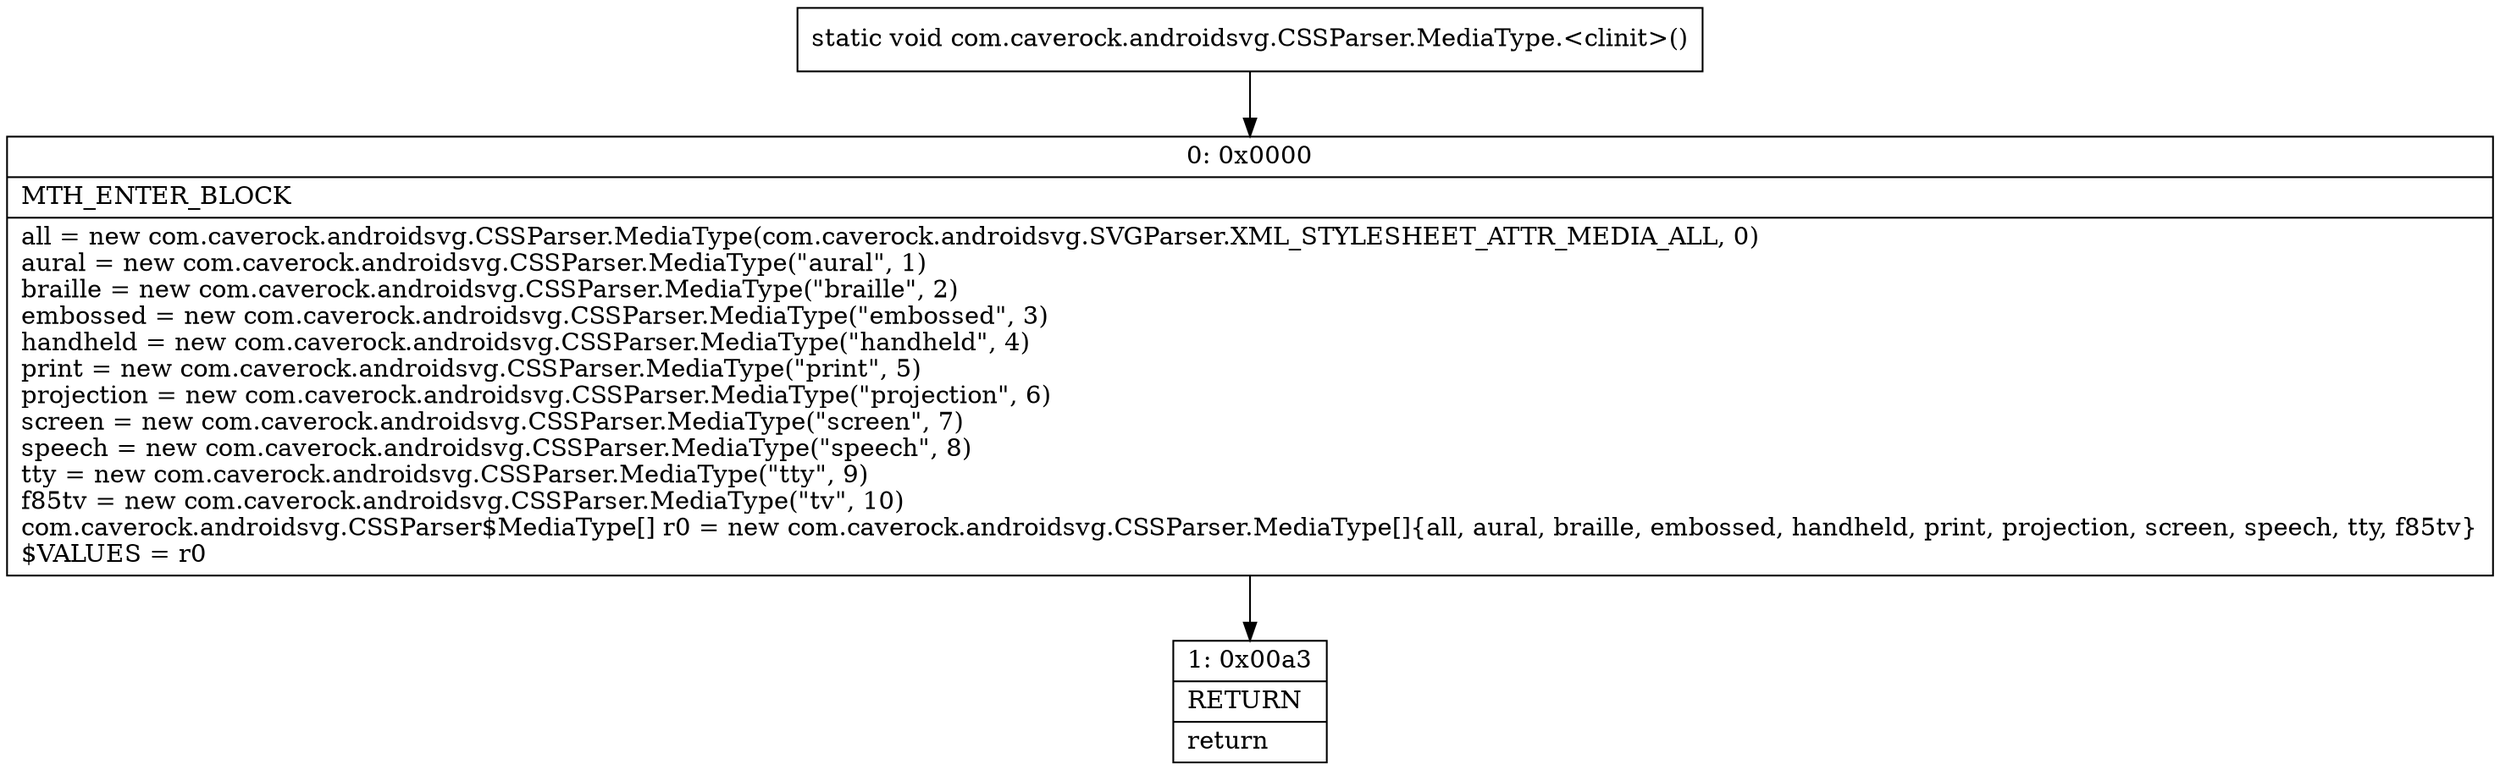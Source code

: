 digraph "CFG forcom.caverock.androidsvg.CSSParser.MediaType.\<clinit\>()V" {
Node_0 [shape=record,label="{0\:\ 0x0000|MTH_ENTER_BLOCK\l|all = new com.caverock.androidsvg.CSSParser.MediaType(com.caverock.androidsvg.SVGParser.XML_STYLESHEET_ATTR_MEDIA_ALL, 0)\laural = new com.caverock.androidsvg.CSSParser.MediaType(\"aural\", 1)\lbraille = new com.caverock.androidsvg.CSSParser.MediaType(\"braille\", 2)\lembossed = new com.caverock.androidsvg.CSSParser.MediaType(\"embossed\", 3)\lhandheld = new com.caverock.androidsvg.CSSParser.MediaType(\"handheld\", 4)\lprint = new com.caverock.androidsvg.CSSParser.MediaType(\"print\", 5)\lprojection = new com.caverock.androidsvg.CSSParser.MediaType(\"projection\", 6)\lscreen = new com.caverock.androidsvg.CSSParser.MediaType(\"screen\", 7)\lspeech = new com.caverock.androidsvg.CSSParser.MediaType(\"speech\", 8)\ltty = new com.caverock.androidsvg.CSSParser.MediaType(\"tty\", 9)\lf85tv = new com.caverock.androidsvg.CSSParser.MediaType(\"tv\", 10)\lcom.caverock.androidsvg.CSSParser$MediaType[] r0 = new com.caverock.androidsvg.CSSParser.MediaType[]\{all, aural, braille, embossed, handheld, print, projection, screen, speech, tty, f85tv\}\l$VALUES = r0\l}"];
Node_1 [shape=record,label="{1\:\ 0x00a3|RETURN\l|return\l}"];
MethodNode[shape=record,label="{static void com.caverock.androidsvg.CSSParser.MediaType.\<clinit\>() }"];
MethodNode -> Node_0;
Node_0 -> Node_1;
}

